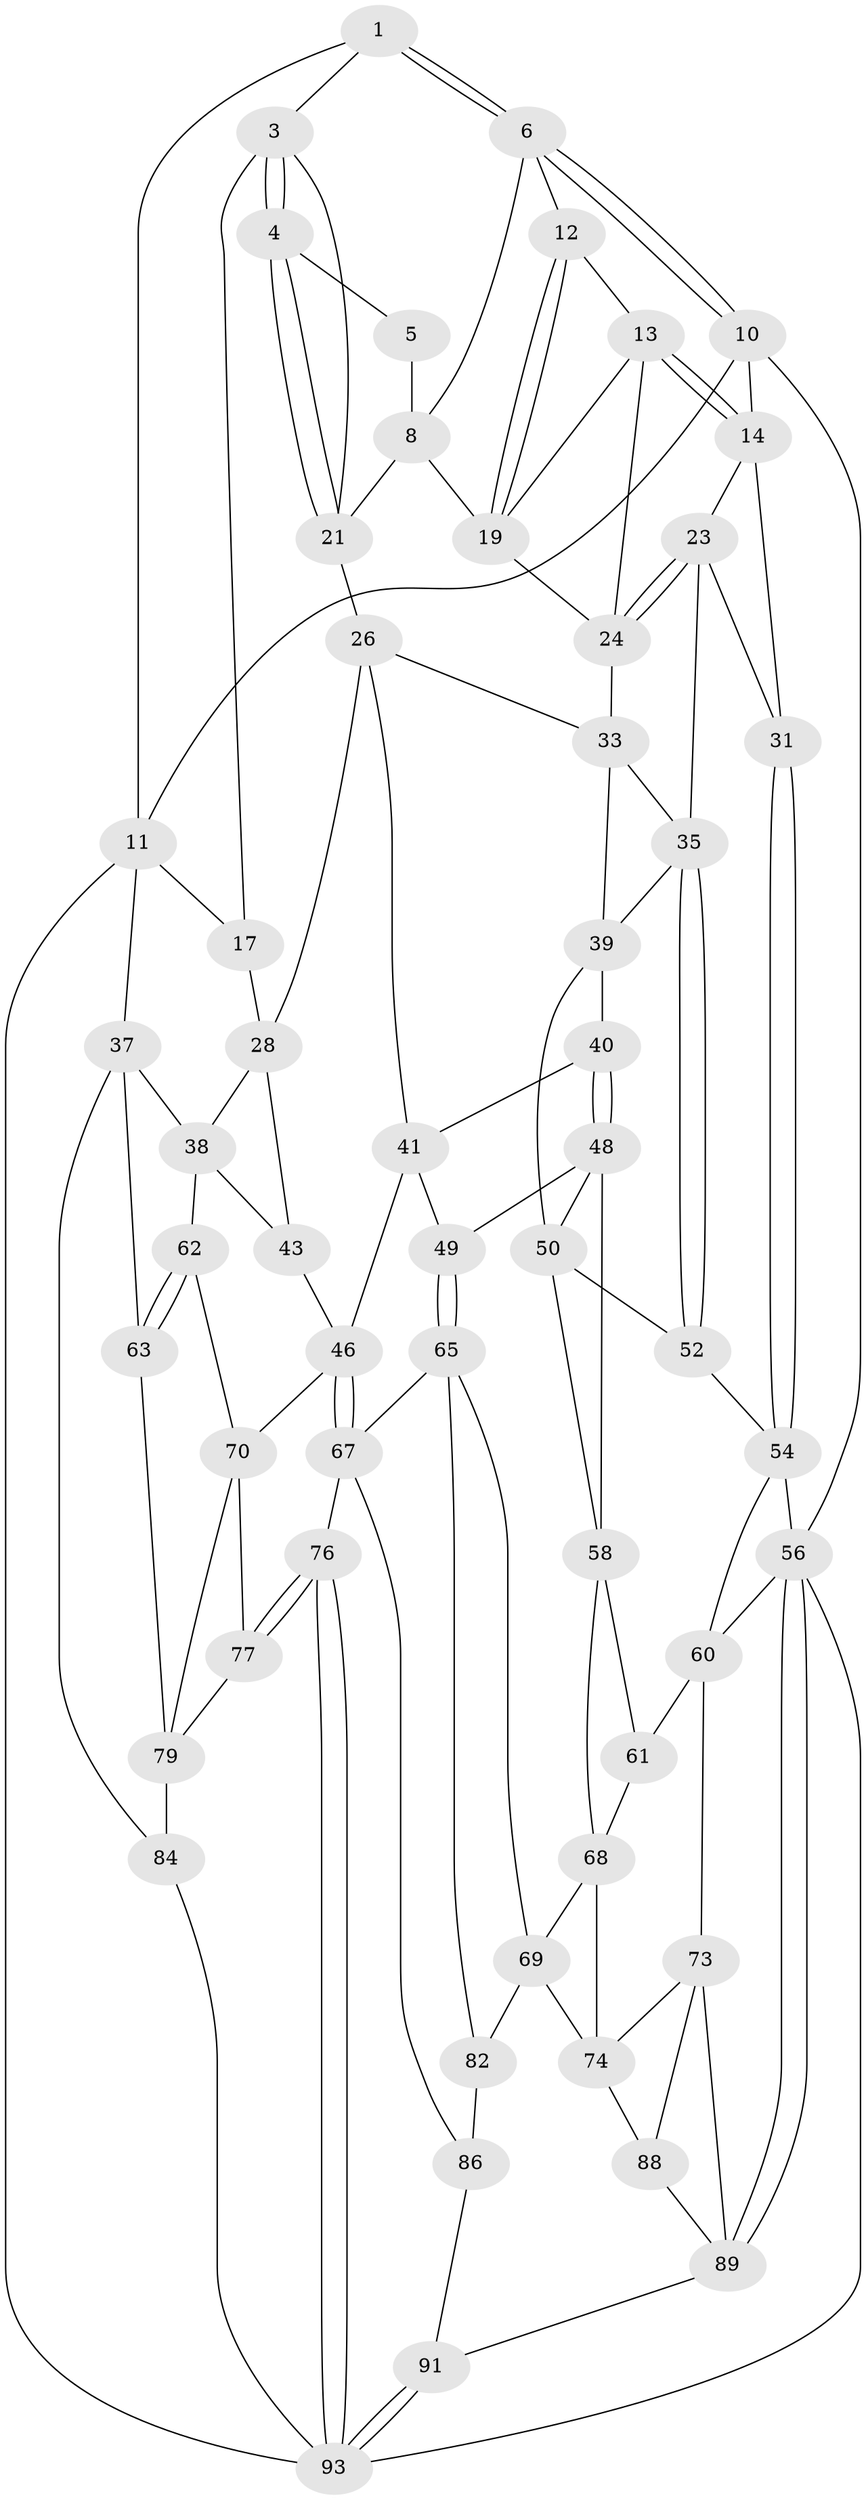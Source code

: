 // Generated by graph-tools (version 1.1) at 2025/52/02/27/25 19:52:37]
// undirected, 56 vertices, 120 edges
graph export_dot {
graph [start="1"]
  node [color=gray90,style=filled];
  1 [pos="+0.5859980475408073+0",super="+2"];
  3 [pos="+0.2625260676328757+0",super="+16"];
  4 [pos="+0.39553336826924346+0.10720377013975158"];
  5 [pos="+0.5070116096848355+0"];
  6 [pos="+0.6404913693220845+0",super="+7"];
  8 [pos="+0.4790102084848686+0.2059077202673052",super="+9"];
  10 [pos="+1+0"];
  11 [pos="+0+0",super="+18"];
  12 [pos="+0.6697981178057921+0"];
  13 [pos="+0.8174303886670329+0.09725686880939867",super="+22"];
  14 [pos="+0.882075851328522+0.10438215192449185",super="+15"];
  17 [pos="+0.13033238646329617+0.15750839482701529"];
  19 [pos="+0.635817014491385+0.20200085228966866",super="+20"];
  21 [pos="+0.4167639185502275+0.1928120943890119",super="+25"];
  23 [pos="+0.9050927972967978+0.23132446251260158",super="+30"];
  24 [pos="+0.7682633452051028+0.32286699068289676",super="+32"];
  26 [pos="+0.37964187585922077+0.3219197161741505",super="+27"];
  28 [pos="+0.2550232739623505+0.3567788162580218",super="+29"];
  31 [pos="+1+0.3134157842615243"];
  33 [pos="+0.7434961903000363+0.3779312679186213",super="+34"];
  35 [pos="+0.7952485256930902+0.4377476917581346",super="+36"];
  37 [pos="+0+0.36767759002649314",super="+64"];
  38 [pos="+0+0.3644066000915699",super="+44"];
  39 [pos="+0.5763295227527429+0.497457180457753",super="+42"];
  40 [pos="+0.5652419042854357+0.5100052679345076"];
  41 [pos="+0.3532143688664019+0.36830022584316496",super="+45"];
  43 [pos="+0.22876058123119464+0.4249618364071322"];
  46 [pos="+0.3111286017500534+0.6718574418359028",super="+47"];
  48 [pos="+0.5384877940990087+0.5897541581108438",super="+51"];
  49 [pos="+0.4771663034339796+0.5917924954437653"];
  50 [pos="+0.6555041944202397+0.5627246015356595",super="+53"];
  52 [pos="+0.8168096401768546+0.47130904603927243"];
  54 [pos="+1+0.6548338879915748",super="+55"];
  56 [pos="+1+1",super="+57"];
  58 [pos="+0.7252308845343481+0.6094912251956669",super="+59"];
  60 [pos="+0.7827525617082572+0.6702311523128788",super="+71"];
  61 [pos="+0.757322291822549+0.6723599479919139"];
  62 [pos="+0.1220056467736586+0.6621834566735435"];
  63 [pos="+0+0.7363880043983504"];
  65 [pos="+0.46730988167701193+0.7507622766458544",super="+66"];
  67 [pos="+0.3620019194799132+0.7899331959146672",super="+75"];
  68 [pos="+0.6096491546222217+0.6895313488816373",super="+72"];
  69 [pos="+0.5537259285738415+0.7388394988462614",super="+81"];
  70 [pos="+0.1384120882097712+0.6684183063110656",super="+78"];
  73 [pos="+0.8138340650169111+0.8273262621571118",super="+87"];
  74 [pos="+0.6867814318773388+0.7493006045413109",super="+80"];
  76 [pos="+0.3103354705040997+0.9234706407253767"];
  77 [pos="+0.210373782009685+0.8715594896457528"];
  79 [pos="+0.09472924125149201+0.8370323112739274",super="+83"];
  82 [pos="+0.5564737728997287+0.8820718869589619",super="+85"];
  84 [pos="+0+1"];
  86 [pos="+0.46067612648132417+0.9232269767914791",super="+92"];
  88 [pos="+0.642709195035031+0.9132164217232178"];
  89 [pos="+0.8646796936828688+1",super="+90"];
  91 [pos="+0.5801287215897348+1"];
  93 [pos="+0.2702103336278484+1",super="+94"];
  1 -- 6;
  1 -- 6;
  1 -- 3;
  1 -- 11;
  3 -- 4;
  3 -- 4;
  3 -- 17;
  3 -- 21;
  4 -- 5;
  4 -- 21;
  4 -- 21;
  5 -- 8;
  6 -- 10;
  6 -- 10;
  6 -- 8;
  6 -- 12;
  8 -- 19;
  8 -- 21;
  10 -- 11;
  10 -- 56;
  10 -- 14;
  11 -- 93;
  11 -- 17;
  11 -- 37;
  12 -- 13;
  12 -- 19;
  12 -- 19;
  13 -- 14;
  13 -- 14;
  13 -- 24;
  13 -- 19;
  14 -- 23;
  14 -- 31;
  17 -- 28;
  19 -- 24;
  21 -- 26;
  23 -- 24;
  23 -- 24;
  23 -- 35;
  23 -- 31;
  24 -- 33;
  26 -- 33;
  26 -- 41;
  26 -- 28;
  28 -- 43;
  28 -- 38;
  31 -- 54;
  31 -- 54;
  33 -- 35;
  33 -- 39;
  35 -- 52;
  35 -- 52;
  35 -- 39;
  37 -- 38;
  37 -- 84;
  37 -- 63;
  38 -- 62;
  38 -- 43;
  39 -- 40;
  39 -- 50;
  40 -- 41;
  40 -- 48;
  40 -- 48;
  41 -- 46;
  41 -- 49;
  43 -- 46;
  46 -- 67;
  46 -- 67;
  46 -- 70;
  48 -- 49;
  48 -- 50;
  48 -- 58;
  49 -- 65;
  49 -- 65;
  50 -- 52;
  50 -- 58;
  52 -- 54;
  54 -- 56;
  54 -- 60;
  56 -- 89;
  56 -- 89;
  56 -- 60;
  56 -- 93;
  58 -- 61;
  58 -- 68;
  60 -- 61;
  60 -- 73;
  61 -- 68;
  62 -- 63;
  62 -- 63;
  62 -- 70;
  63 -- 79;
  65 -- 69;
  65 -- 82;
  65 -- 67;
  67 -- 76;
  67 -- 86;
  68 -- 69;
  68 -- 74;
  69 -- 74;
  69 -- 82;
  70 -- 77;
  70 -- 79;
  73 -- 74;
  73 -- 88;
  73 -- 89;
  74 -- 88;
  76 -- 77;
  76 -- 77;
  76 -- 93;
  76 -- 93;
  77 -- 79;
  79 -- 84;
  82 -- 86 [weight=2];
  84 -- 93;
  86 -- 91;
  88 -- 89;
  89 -- 91;
  91 -- 93;
  91 -- 93;
}
